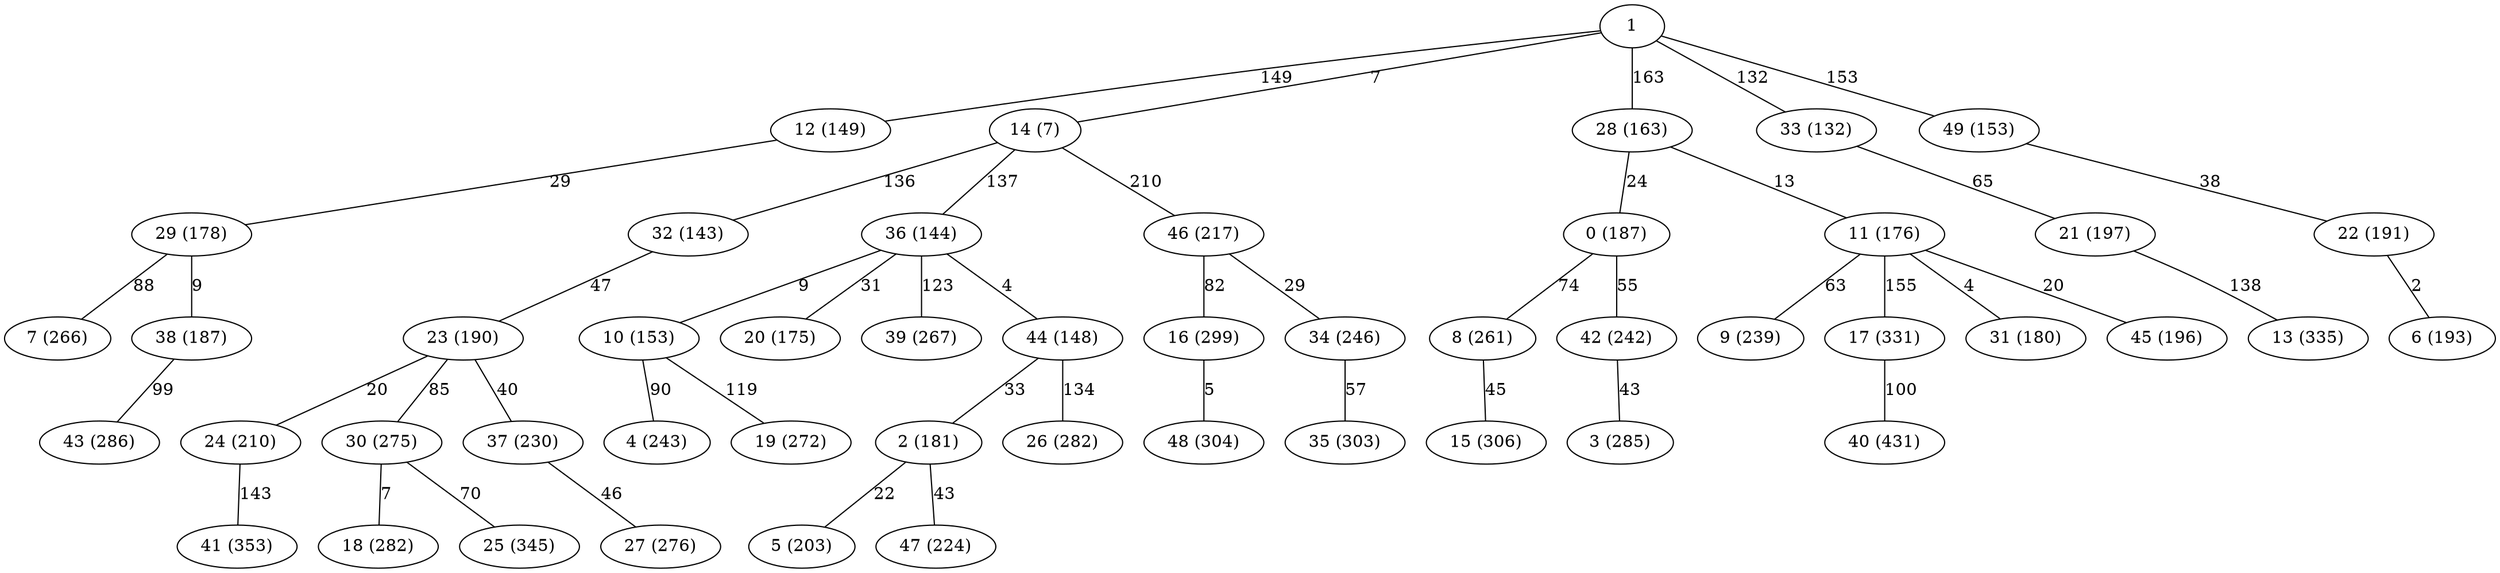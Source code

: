 strict graph G {
1;
0 [label="0 (187)"];
2 [label="2 (181)"];
3 [label="3 (285)"];
4 [label="4 (243)"];
5 [label="5 (203)"];
6 [label="6 (193)"];
7 [label="7 (266)"];
8 [label="8 (261)"];
9 [label="9 (239)"];
10 [label="10 (153)"];
11 [label="11 (176)"];
12 [label="12 (149)"];
13 [label="13 (335)"];
14 [label="14 (7)"];
15 [label="15 (306)"];
16 [label="16 (299)"];
17 [label="17 (331)"];
18 [label="18 (282)"];
19 [label="19 (272)"];
20 [label="20 (175)"];
21 [label="21 (197)"];
22 [label="22 (191)"];
23 [label="23 (190)"];
24 [label="24 (210)"];
25 [label="25 (345)"];
26 [label="26 (282)"];
27 [label="27 (276)"];
28 [label="28 (163)"];
29 [label="29 (178)"];
30 [label="30 (275)"];
31 [label="31 (180)"];
32 [label="32 (143)"];
33 [label="33 (132)"];
34 [label="34 (246)"];
35 [label="35 (303)"];
36 [label="36 (144)"];
37 [label="37 (230)"];
38 [label="38 (187)"];
39 [label="39 (267)"];
40 [label="40 (431)"];
41 [label="41 (353)"];
42 [label="42 (242)"];
43 [label="43 (286)"];
44 [label="44 (148)"];
45 [label="45 (196)"];
46 [label="46 (217)"];
47 [label="47 (224)"];
48 [label="48 (304)"];
49 [label="49 (153)"];
22 -- 6 [label=2];
36 -- 39 [label=123];
11 -- 45 [label=20];
44 -- 2 [label=33];
11 -- 31 [label=4];
29 -- 38 [label=9];
24 -- 41 [label=143];
8 -- 15 [label=45];
23 -- 24 [label=20];
10 -- 19 [label=119];
11 -- 17 [label=155];
42 -- 3 [label=43];
29 -- 7 [label=88];
21 -- 13 [label=138];
1 -- 14 [label=7];
23 -- 37 [label=40];
17 -- 40 [label=100];
49 -- 22 [label=38];
0 -- 8 [label=74];
36 -- 20 [label=31];
30 -- 18 [label=7];
46 -- 34 [label=29];
28 -- 0 [label=24];
36 -- 44 [label=4];
46 -- 16 [label=82];
32 -- 23 [label=47];
44 -- 26 [label=134];
38 -- 43 [label=99];
23 -- 30 [label=85];
37 -- 27 [label=46];
14 -- 36 [label=137];
1 -- 28 [label=163];
1 -- 12 [label=149];
11 -- 9 [label=63];
2 -- 5 [label=22];
0 -- 42 [label=55];
14 -- 46 [label=210];
33 -- 21 [label=65];
14 -- 32 [label=136];
1 -- 49 [label=153];
2 -- 47 [label=43];
16 -- 48 [label=5];
34 -- 35 [label=57];
1 -- 33 [label=132];
30 -- 25 [label=70];
10 -- 4 [label=90];
36 -- 10 [label=9];
12 -- 29 [label=29];
28 -- 11 [label=13];
}

